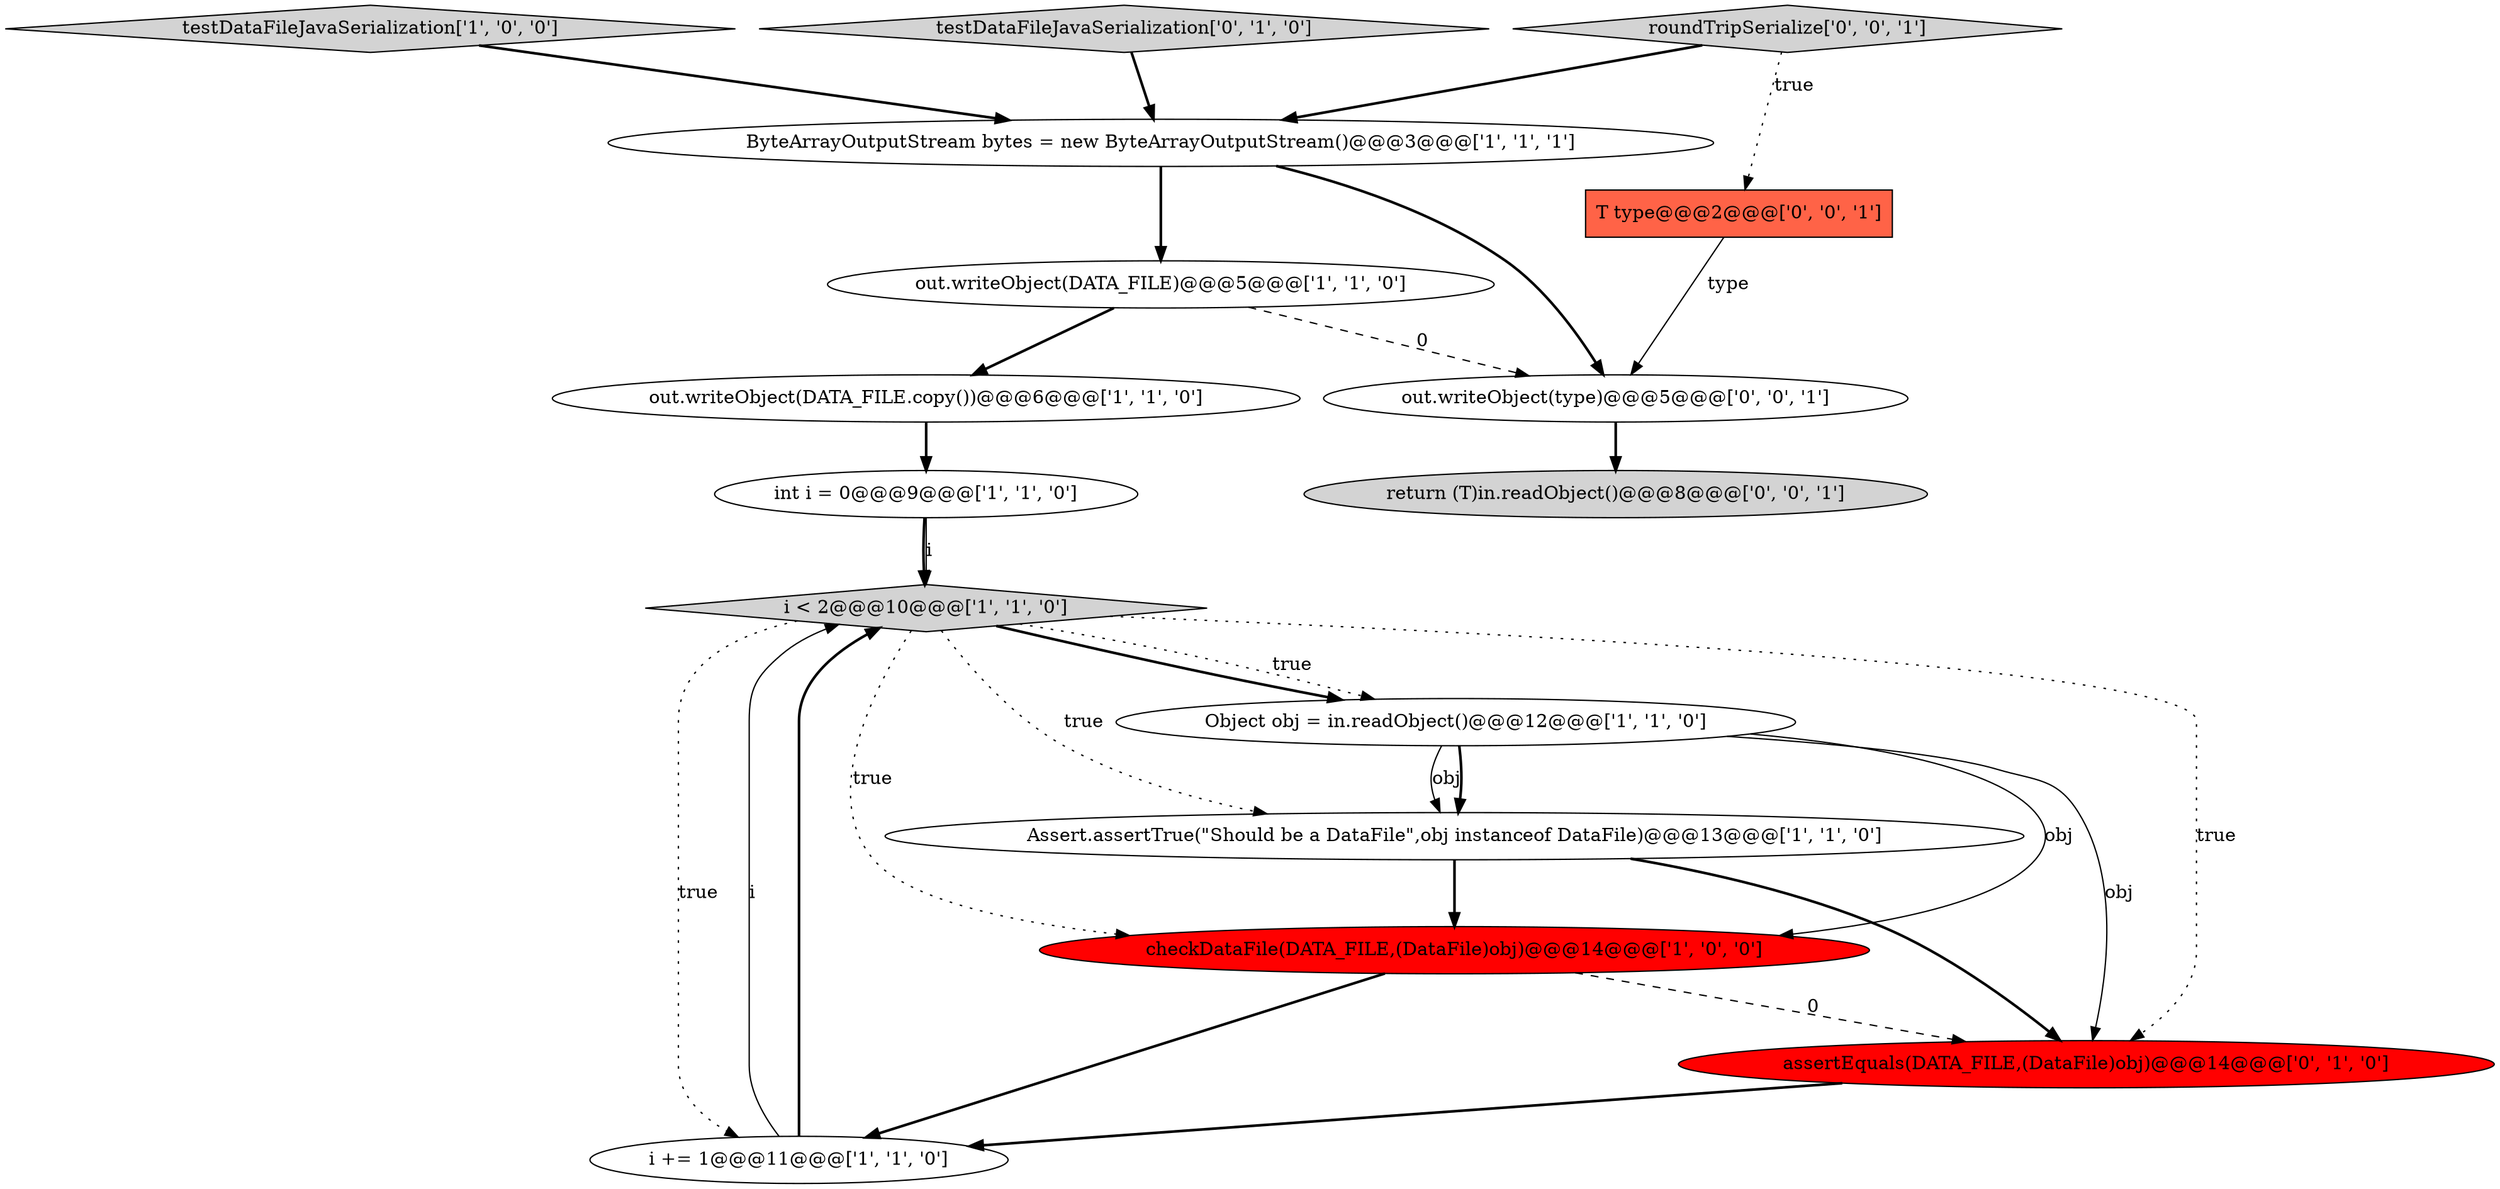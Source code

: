 digraph {
14 [style = filled, label = "T type@@@2@@@['0', '0', '1']", fillcolor = tomato, shape = box image = "AAA0AAABBB3BBB"];
15 [style = filled, label = "return (T)in.readObject()@@@8@@@['0', '0', '1']", fillcolor = lightgray, shape = ellipse image = "AAA0AAABBB3BBB"];
4 [style = filled, label = "i += 1@@@11@@@['1', '1', '0']", fillcolor = white, shape = ellipse image = "AAA0AAABBB1BBB"];
9 [style = filled, label = "Object obj = in.readObject()@@@12@@@['1', '1', '0']", fillcolor = white, shape = ellipse image = "AAA0AAABBB1BBB"];
1 [style = filled, label = "i < 2@@@10@@@['1', '1', '0']", fillcolor = lightgray, shape = diamond image = "AAA0AAABBB1BBB"];
5 [style = filled, label = "ByteArrayOutputStream bytes = new ByteArrayOutputStream()@@@3@@@['1', '1', '1']", fillcolor = white, shape = ellipse image = "AAA0AAABBB1BBB"];
6 [style = filled, label = "Assert.assertTrue(\"Should be a DataFile\",obj instanceof DataFile)@@@13@@@['1', '1', '0']", fillcolor = white, shape = ellipse image = "AAA0AAABBB1BBB"];
8 [style = filled, label = "out.writeObject(DATA_FILE.copy())@@@6@@@['1', '1', '0']", fillcolor = white, shape = ellipse image = "AAA0AAABBB1BBB"];
3 [style = filled, label = "testDataFileJavaSerialization['1', '0', '0']", fillcolor = lightgray, shape = diamond image = "AAA0AAABBB1BBB"];
11 [style = filled, label = "testDataFileJavaSerialization['0', '1', '0']", fillcolor = lightgray, shape = diamond image = "AAA0AAABBB2BBB"];
0 [style = filled, label = "checkDataFile(DATA_FILE,(DataFile)obj)@@@14@@@['1', '0', '0']", fillcolor = red, shape = ellipse image = "AAA1AAABBB1BBB"];
12 [style = filled, label = "roundTripSerialize['0', '0', '1']", fillcolor = lightgray, shape = diamond image = "AAA0AAABBB3BBB"];
10 [style = filled, label = "assertEquals(DATA_FILE,(DataFile)obj)@@@14@@@['0', '1', '0']", fillcolor = red, shape = ellipse image = "AAA1AAABBB2BBB"];
7 [style = filled, label = "out.writeObject(DATA_FILE)@@@5@@@['1', '1', '0']", fillcolor = white, shape = ellipse image = "AAA0AAABBB1BBB"];
2 [style = filled, label = "int i = 0@@@9@@@['1', '1', '0']", fillcolor = white, shape = ellipse image = "AAA0AAABBB1BBB"];
13 [style = filled, label = "out.writeObject(type)@@@5@@@['0', '0', '1']", fillcolor = white, shape = ellipse image = "AAA0AAABBB3BBB"];
9->10 [style = solid, label="obj"];
1->10 [style = dotted, label="true"];
12->5 [style = bold, label=""];
2->1 [style = bold, label=""];
4->1 [style = solid, label="i"];
6->0 [style = bold, label=""];
9->0 [style = solid, label="obj"];
1->4 [style = dotted, label="true"];
9->6 [style = solid, label="obj"];
7->8 [style = bold, label=""];
0->10 [style = dashed, label="0"];
1->9 [style = bold, label=""];
9->6 [style = bold, label=""];
12->14 [style = dotted, label="true"];
11->5 [style = bold, label=""];
3->5 [style = bold, label=""];
8->2 [style = bold, label=""];
0->4 [style = bold, label=""];
6->10 [style = bold, label=""];
5->13 [style = bold, label=""];
2->1 [style = solid, label="i"];
14->13 [style = solid, label="type"];
1->9 [style = dotted, label="true"];
7->13 [style = dashed, label="0"];
10->4 [style = bold, label=""];
5->7 [style = bold, label=""];
1->6 [style = dotted, label="true"];
4->1 [style = bold, label=""];
13->15 [style = bold, label=""];
1->0 [style = dotted, label="true"];
}
